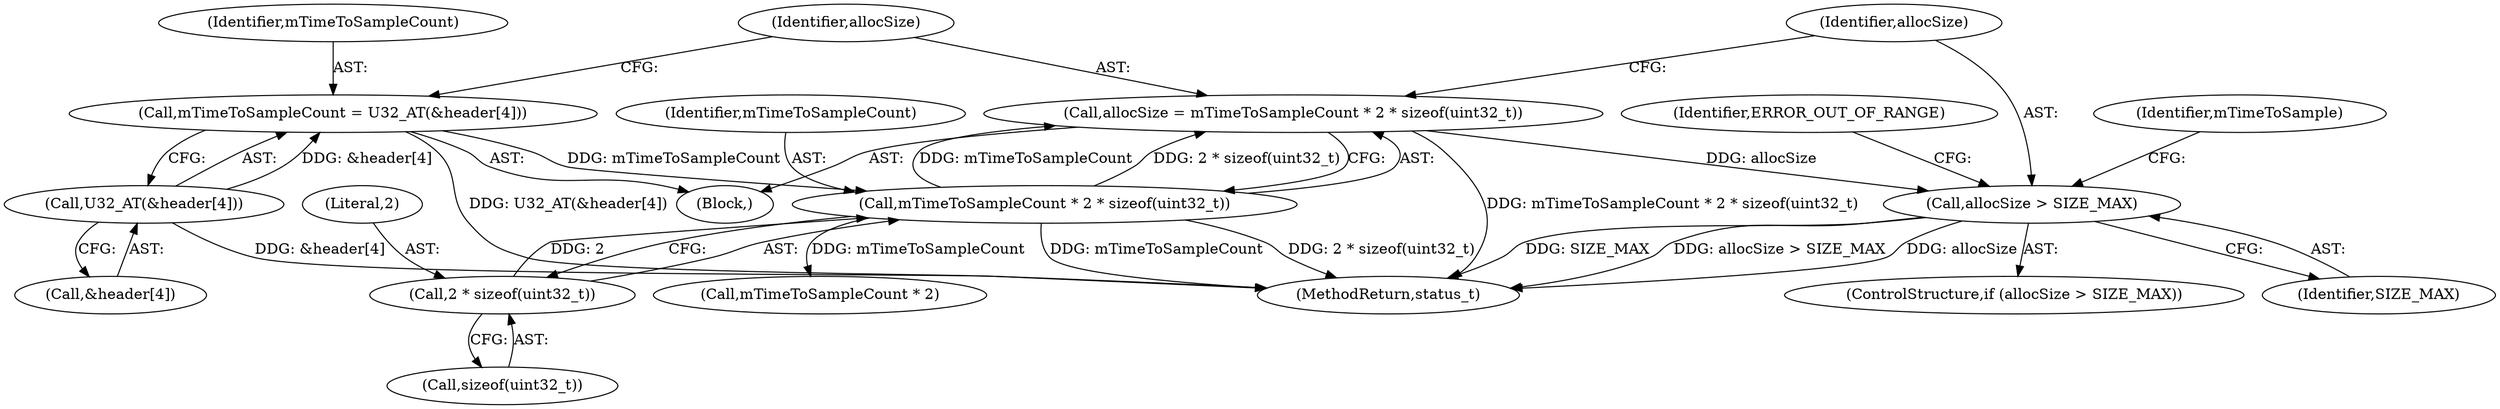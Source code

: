 digraph "1_Android_cf1581c66c2ad8c5b1aaca2e43e350cf5974f46d_1@API" {
"1000146" [label="(Call,allocSize = mTimeToSampleCount * 2 * sizeof(uint32_t))"];
"1000148" [label="(Call,mTimeToSampleCount * 2 * sizeof(uint32_t))"];
"1000138" [label="(Call,mTimeToSampleCount = U32_AT(&header[4]))"];
"1000140" [label="(Call,U32_AT(&header[4]))"];
"1000150" [label="(Call,2 * sizeof(uint32_t))"];
"1000155" [label="(Call,allocSize > SIZE_MAX)"];
"1000150" [label="(Call,2 * sizeof(uint32_t))"];
"1000152" [label="(Call,sizeof(uint32_t))"];
"1000171" [label="(Call,mTimeToSampleCount * 2)"];
"1000149" [label="(Identifier,mTimeToSampleCount)"];
"1000141" [label="(Call,&header[4])"];
"1000140" [label="(Call,U32_AT(&header[4]))"];
"1000151" [label="(Literal,2)"];
"1000211" [label="(MethodReturn,status_t)"];
"1000147" [label="(Identifier,allocSize)"];
"1000146" [label="(Call,allocSize = mTimeToSampleCount * 2 * sizeof(uint32_t))"];
"1000103" [label="(Block,)"];
"1000154" [label="(ControlStructure,if (allocSize > SIZE_MAX))"];
"1000157" [label="(Identifier,SIZE_MAX)"];
"1000160" [label="(Identifier,ERROR_OUT_OF_RANGE)"];
"1000148" [label="(Call,mTimeToSampleCount * 2 * sizeof(uint32_t))"];
"1000139" [label="(Identifier,mTimeToSampleCount)"];
"1000156" [label="(Identifier,allocSize)"];
"1000162" [label="(Identifier,mTimeToSample)"];
"1000155" [label="(Call,allocSize > SIZE_MAX)"];
"1000138" [label="(Call,mTimeToSampleCount = U32_AT(&header[4]))"];
"1000146" -> "1000103"  [label="AST: "];
"1000146" -> "1000148"  [label="CFG: "];
"1000147" -> "1000146"  [label="AST: "];
"1000148" -> "1000146"  [label="AST: "];
"1000156" -> "1000146"  [label="CFG: "];
"1000146" -> "1000211"  [label="DDG: mTimeToSampleCount * 2 * sizeof(uint32_t)"];
"1000148" -> "1000146"  [label="DDG: mTimeToSampleCount"];
"1000148" -> "1000146"  [label="DDG: 2 * sizeof(uint32_t)"];
"1000146" -> "1000155"  [label="DDG: allocSize"];
"1000148" -> "1000150"  [label="CFG: "];
"1000149" -> "1000148"  [label="AST: "];
"1000150" -> "1000148"  [label="AST: "];
"1000148" -> "1000211"  [label="DDG: mTimeToSampleCount"];
"1000148" -> "1000211"  [label="DDG: 2 * sizeof(uint32_t)"];
"1000138" -> "1000148"  [label="DDG: mTimeToSampleCount"];
"1000150" -> "1000148"  [label="DDG: 2"];
"1000148" -> "1000171"  [label="DDG: mTimeToSampleCount"];
"1000138" -> "1000103"  [label="AST: "];
"1000138" -> "1000140"  [label="CFG: "];
"1000139" -> "1000138"  [label="AST: "];
"1000140" -> "1000138"  [label="AST: "];
"1000147" -> "1000138"  [label="CFG: "];
"1000138" -> "1000211"  [label="DDG: U32_AT(&header[4])"];
"1000140" -> "1000138"  [label="DDG: &header[4]"];
"1000140" -> "1000141"  [label="CFG: "];
"1000141" -> "1000140"  [label="AST: "];
"1000140" -> "1000211"  [label="DDG: &header[4]"];
"1000150" -> "1000152"  [label="CFG: "];
"1000151" -> "1000150"  [label="AST: "];
"1000152" -> "1000150"  [label="AST: "];
"1000155" -> "1000154"  [label="AST: "];
"1000155" -> "1000157"  [label="CFG: "];
"1000156" -> "1000155"  [label="AST: "];
"1000157" -> "1000155"  [label="AST: "];
"1000160" -> "1000155"  [label="CFG: "];
"1000162" -> "1000155"  [label="CFG: "];
"1000155" -> "1000211"  [label="DDG: SIZE_MAX"];
"1000155" -> "1000211"  [label="DDG: allocSize > SIZE_MAX"];
"1000155" -> "1000211"  [label="DDG: allocSize"];
}
